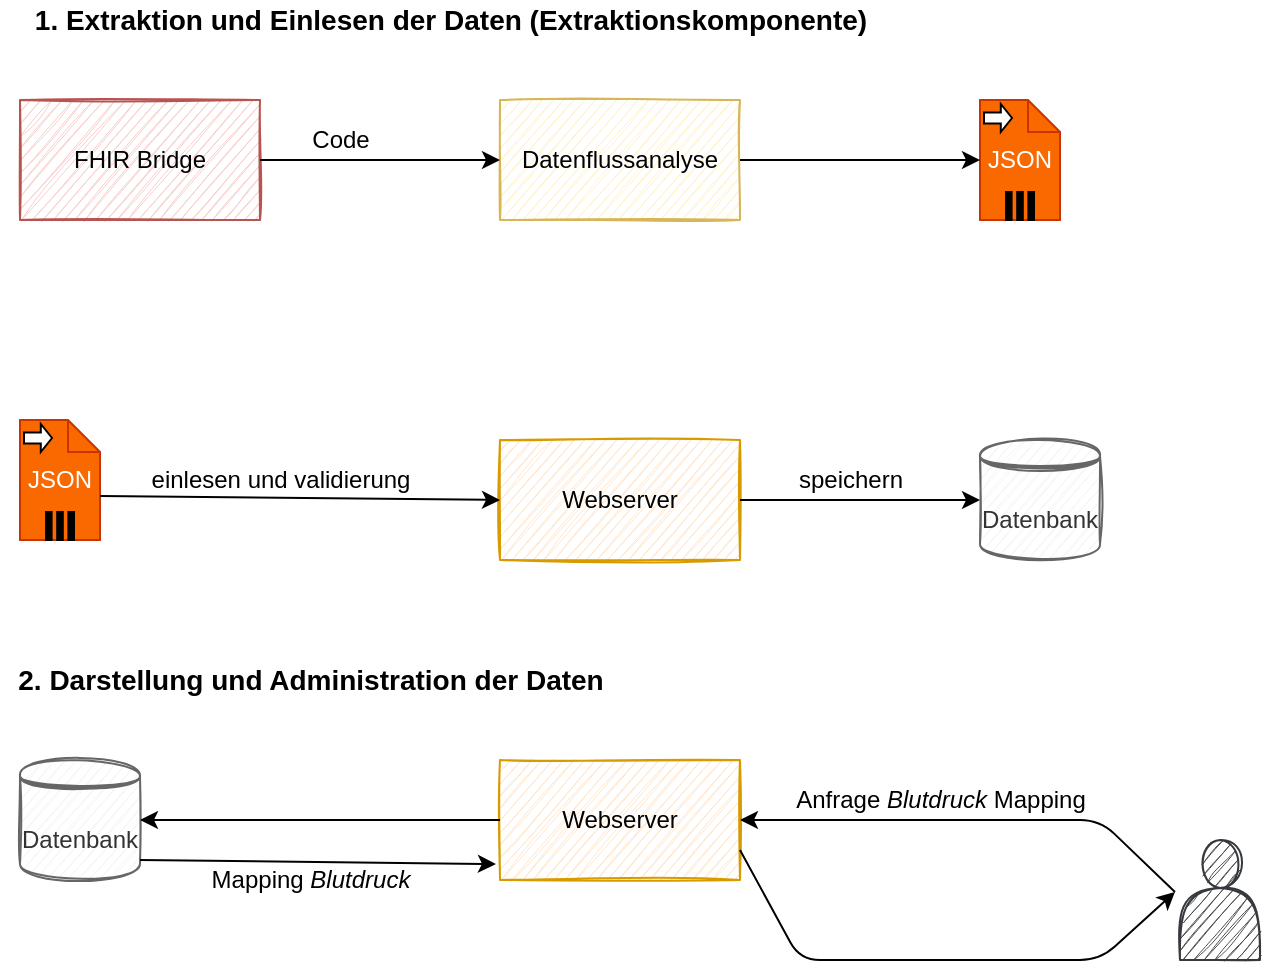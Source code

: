 <mxfile version="14.0.0" type="github">
  <diagram id="kuCDYOujMkA-HMSyn4VC" name="Page-1">
    <mxGraphModel dx="946" dy="662" grid="1" gridSize="10" guides="1" tooltips="1" connect="1" arrows="1" fold="1" page="1" pageScale="1" pageWidth="827" pageHeight="1169" math="0" shadow="0">
      <root>
        <mxCell id="0" />
        <mxCell id="1" parent="0" />
        <mxCell id="4Eg3TUc8c78vZ7O3V5Gd-1" value="FHIR Bridge" style="rounded=0;whiteSpace=wrap;html=1;fillColor=#f8cecc;strokeColor=#b85450;sketch=1;" vertex="1" parent="1">
          <mxGeometry x="80" y="80" width="120" height="60" as="geometry" />
        </mxCell>
        <mxCell id="4Eg3TUc8c78vZ7O3V5Gd-2" value="Datenflussanalyse" style="rounded=0;whiteSpace=wrap;html=1;fillColor=#fff2cc;strokeColor=#d6b656;sketch=1;" vertex="1" parent="1">
          <mxGeometry x="320" y="80" width="120" height="60" as="geometry" />
        </mxCell>
        <mxCell id="4Eg3TUc8c78vZ7O3V5Gd-3" value="JSON" style="shape=note;whiteSpace=wrap;size=16;html=1;dropTarget=0;fillColor=#fa6800;strokeColor=#C73500;fontColor=#ffffff;sketch=0;" vertex="1" parent="1">
          <mxGeometry x="560" y="80" width="40" height="60" as="geometry" />
        </mxCell>
        <mxCell id="4Eg3TUc8c78vZ7O3V5Gd-4" value="" style="html=1;shape=singleArrow;arrowWidth=0.4;arrowSize=0.4;outlineConnect=0;" vertex="1" parent="4Eg3TUc8c78vZ7O3V5Gd-3">
          <mxGeometry width="14" height="14" relative="1" as="geometry">
            <mxPoint x="2" y="2" as="offset" />
          </mxGeometry>
        </mxCell>
        <mxCell id="4Eg3TUc8c78vZ7O3V5Gd-5" value="" style="html=1;whiteSpace=wrap;shape=parallelMarker;outlineConnect=0;" vertex="1" parent="4Eg3TUc8c78vZ7O3V5Gd-3">
          <mxGeometry x="0.5" y="1" width="14" height="14" relative="1" as="geometry">
            <mxPoint x="-7" y="-14" as="offset" />
          </mxGeometry>
        </mxCell>
        <mxCell id="4Eg3TUc8c78vZ7O3V5Gd-6" value="Datenbank" style="shape=datastore;whiteSpace=wrap;html=1;fillColor=#f5f5f5;strokeColor=#666666;fontColor=#333333;sketch=1;" vertex="1" parent="1">
          <mxGeometry x="80" y="410" width="60" height="60" as="geometry" />
        </mxCell>
        <mxCell id="4Eg3TUc8c78vZ7O3V5Gd-7" value="Webserver" style="rounded=0;whiteSpace=wrap;html=1;fillColor=#ffe6cc;strokeColor=#d79b00;sketch=1;shadow=0;glass=0;" vertex="1" parent="1">
          <mxGeometry x="320" y="410" width="120" height="60" as="geometry" />
        </mxCell>
        <mxCell id="4Eg3TUc8c78vZ7O3V5Gd-9" value="JSON" style="shape=note;whiteSpace=wrap;size=16;html=1;dropTarget=0;fillColor=#fa6800;strokeColor=#C73500;fontColor=#ffffff;" vertex="1" parent="1">
          <mxGeometry x="80" y="240" width="40" height="60" as="geometry" />
        </mxCell>
        <mxCell id="4Eg3TUc8c78vZ7O3V5Gd-10" value="" style="html=1;shape=singleArrow;arrowWidth=0.4;arrowSize=0.4;outlineConnect=0;" vertex="1" parent="4Eg3TUc8c78vZ7O3V5Gd-9">
          <mxGeometry width="14" height="14" relative="1" as="geometry">
            <mxPoint x="2" y="2" as="offset" />
          </mxGeometry>
        </mxCell>
        <mxCell id="4Eg3TUc8c78vZ7O3V5Gd-11" value="" style="html=1;whiteSpace=wrap;shape=parallelMarker;outlineConnect=0;" vertex="1" parent="4Eg3TUc8c78vZ7O3V5Gd-9">
          <mxGeometry x="0.5" y="1" width="14" height="14" relative="1" as="geometry">
            <mxPoint x="-7" y="-14" as="offset" />
          </mxGeometry>
        </mxCell>
        <mxCell id="4Eg3TUc8c78vZ7O3V5Gd-12" value="Webserver" style="rounded=0;whiteSpace=wrap;html=1;fillColor=#ffe6cc;strokeColor=#d79b00;sketch=1;" vertex="1" parent="1">
          <mxGeometry x="320" y="250" width="120" height="60" as="geometry" />
        </mxCell>
        <mxCell id="4Eg3TUc8c78vZ7O3V5Gd-13" value="Datenbank" style="shape=datastore;whiteSpace=wrap;html=1;fillColor=#f5f5f5;strokeColor=#666666;fontColor=#333333;sketch=1;" vertex="1" parent="1">
          <mxGeometry x="560" y="250" width="60" height="60" as="geometry" />
        </mxCell>
        <mxCell id="4Eg3TUc8c78vZ7O3V5Gd-14" value="" style="endArrow=classic;html=1;exitX=1;exitY=0.5;exitDx=0;exitDy=0;entryX=0;entryY=0.5;entryDx=0;entryDy=0;" edge="1" parent="1" source="4Eg3TUc8c78vZ7O3V5Gd-1" target="4Eg3TUc8c78vZ7O3V5Gd-2">
          <mxGeometry width="50" height="50" relative="1" as="geometry">
            <mxPoint x="390" y="230" as="sourcePoint" />
            <mxPoint x="440" y="180" as="targetPoint" />
          </mxGeometry>
        </mxCell>
        <mxCell id="4Eg3TUc8c78vZ7O3V5Gd-15" value="" style="endArrow=classic;html=1;exitX=1;exitY=0.5;exitDx=0;exitDy=0;entryX=0;entryY=0.5;entryDx=0;entryDy=0;entryPerimeter=0;" edge="1" parent="1" source="4Eg3TUc8c78vZ7O3V5Gd-2" target="4Eg3TUc8c78vZ7O3V5Gd-3">
          <mxGeometry width="50" height="50" relative="1" as="geometry">
            <mxPoint x="210" y="120" as="sourcePoint" />
            <mxPoint x="330" y="120" as="targetPoint" />
          </mxGeometry>
        </mxCell>
        <mxCell id="4Eg3TUc8c78vZ7O3V5Gd-16" value="" style="endArrow=classic;html=1;entryX=0;entryY=0.5;entryDx=0;entryDy=0;exitX=0;exitY=0;exitDx=40;exitDy=38;exitPerimeter=0;" edge="1" parent="1" source="4Eg3TUc8c78vZ7O3V5Gd-9" target="4Eg3TUc8c78vZ7O3V5Gd-12">
          <mxGeometry width="50" height="50" relative="1" as="geometry">
            <mxPoint x="120" y="265" as="sourcePoint" />
            <mxPoint x="440" y="230" as="targetPoint" />
            <Array as="points" />
          </mxGeometry>
        </mxCell>
        <mxCell id="4Eg3TUc8c78vZ7O3V5Gd-17" value="" style="endArrow=classic;html=1;exitX=1;exitY=0.5;exitDx=0;exitDy=0;entryX=0;entryY=0.5;entryDx=0;entryDy=0;" edge="1" parent="1" source="4Eg3TUc8c78vZ7O3V5Gd-12" target="4Eg3TUc8c78vZ7O3V5Gd-13">
          <mxGeometry width="50" height="50" relative="1" as="geometry">
            <mxPoint x="390" y="280" as="sourcePoint" />
            <mxPoint x="440" y="230" as="targetPoint" />
          </mxGeometry>
        </mxCell>
        <mxCell id="4Eg3TUc8c78vZ7O3V5Gd-19" value="" style="endArrow=classic;html=1;exitX=0.25;exitY=0.1;exitDx=0;exitDy=0;exitPerimeter=0;entryX=1;entryY=0.5;entryDx=0;entryDy=0;" edge="1" parent="1" target="4Eg3TUc8c78vZ7O3V5Gd-7">
          <mxGeometry width="50" height="50" relative="1" as="geometry">
            <mxPoint x="657.5" y="476" as="sourcePoint" />
            <mxPoint x="440" y="390" as="targetPoint" />
            <Array as="points">
              <mxPoint x="620" y="440" />
            </Array>
          </mxGeometry>
        </mxCell>
        <mxCell id="4Eg3TUc8c78vZ7O3V5Gd-20" value="Anfrage &lt;i&gt;Blutdruck&lt;/i&gt; Mapping" style="text;html=1;align=center;verticalAlign=middle;resizable=0;points=[];autosize=1;" vertex="1" parent="1">
          <mxGeometry x="460" y="420" width="160" height="20" as="geometry" />
        </mxCell>
        <mxCell id="4Eg3TUc8c78vZ7O3V5Gd-21" value="" style="endArrow=classic;html=1;exitX=0;exitY=0.5;exitDx=0;exitDy=0;entryX=1;entryY=0.5;entryDx=0;entryDy=0;" edge="1" parent="1" source="4Eg3TUc8c78vZ7O3V5Gd-7" target="4Eg3TUc8c78vZ7O3V5Gd-6">
          <mxGeometry width="50" height="50" relative="1" as="geometry">
            <mxPoint x="390" y="440" as="sourcePoint" />
            <mxPoint x="440" y="390" as="targetPoint" />
          </mxGeometry>
        </mxCell>
        <mxCell id="4Eg3TUc8c78vZ7O3V5Gd-22" value="" style="endArrow=classic;html=1;exitX=1;exitY=0.833;exitDx=0;exitDy=0;exitPerimeter=0;entryX=-0.017;entryY=0.867;entryDx=0;entryDy=0;entryPerimeter=0;" edge="1" parent="1" source="4Eg3TUc8c78vZ7O3V5Gd-6" target="4Eg3TUc8c78vZ7O3V5Gd-7">
          <mxGeometry width="50" height="50" relative="1" as="geometry">
            <mxPoint x="390" y="440" as="sourcePoint" />
            <mxPoint x="440" y="390" as="targetPoint" />
          </mxGeometry>
        </mxCell>
        <mxCell id="4Eg3TUc8c78vZ7O3V5Gd-23" value="" style="endArrow=classic;html=1;exitX=1;exitY=0.75;exitDx=0;exitDy=0;entryX=0.25;entryY=0.1;entryDx=0;entryDy=0;entryPerimeter=0;" edge="1" parent="1" source="4Eg3TUc8c78vZ7O3V5Gd-7">
          <mxGeometry width="50" height="50" relative="1" as="geometry">
            <mxPoint x="390" y="440" as="sourcePoint" />
            <mxPoint x="657.5" y="476" as="targetPoint" />
            <Array as="points">
              <mxPoint x="470" y="510" />
              <mxPoint x="620" y="510" />
            </Array>
          </mxGeometry>
        </mxCell>
        <mxCell id="4Eg3TUc8c78vZ7O3V5Gd-24" value="&lt;b&gt;&lt;font style=&quot;font-size: 14px&quot;&gt;1. Extraktion und Einlesen der Daten (Extraktionskomponente)&lt;/font&gt;&lt;/b&gt;" style="text;html=1;align=center;verticalAlign=middle;resizable=0;points=[];autosize=1;" vertex="1" parent="1">
          <mxGeometry x="80" y="30" width="430" height="20" as="geometry" />
        </mxCell>
        <mxCell id="4Eg3TUc8c78vZ7O3V5Gd-27" value="&lt;b&gt;&lt;font style=&quot;font-size: 14px&quot;&gt;2. Darstellung und Administration der Daten&lt;/font&gt;&lt;/b&gt;" style="text;html=1;align=center;verticalAlign=middle;resizable=0;points=[];autosize=1;" vertex="1" parent="1">
          <mxGeometry x="70" y="360" width="310" height="20" as="geometry" />
        </mxCell>
        <mxCell id="4Eg3TUc8c78vZ7O3V5Gd-28" value="Code" style="text;html=1;align=center;verticalAlign=middle;resizable=0;points=[];autosize=1;" vertex="1" parent="1">
          <mxGeometry x="220" y="90" width="40" height="20" as="geometry" />
        </mxCell>
        <mxCell id="4Eg3TUc8c78vZ7O3V5Gd-29" value="einlesen und validierung" style="text;html=1;align=center;verticalAlign=middle;resizable=0;points=[];autosize=1;" vertex="1" parent="1">
          <mxGeometry x="140" y="260" width="140" height="20" as="geometry" />
        </mxCell>
        <mxCell id="4Eg3TUc8c78vZ7O3V5Gd-31" value="speichern" style="text;html=1;align=center;verticalAlign=middle;resizable=0;points=[];autosize=1;" vertex="1" parent="1">
          <mxGeometry x="460" y="260" width="70" height="20" as="geometry" />
        </mxCell>
        <mxCell id="4Eg3TUc8c78vZ7O3V5Gd-33" value="Mapping &lt;i&gt;Blutdruck&lt;/i&gt;" style="text;html=1;align=center;verticalAlign=middle;resizable=0;points=[];autosize=1;" vertex="1" parent="1">
          <mxGeometry x="170" y="460" width="110" height="20" as="geometry" />
        </mxCell>
        <mxCell id="4Eg3TUc8c78vZ7O3V5Gd-34" value="" style="shape=actor;whiteSpace=wrap;html=1;rounded=0;shadow=0;glass=0;sketch=1;strokeColor=#36393d;fillColor=#4D4D4D;" vertex="1" parent="1">
          <mxGeometry x="660" y="450" width="40" height="60" as="geometry" />
        </mxCell>
      </root>
    </mxGraphModel>
  </diagram>
</mxfile>
